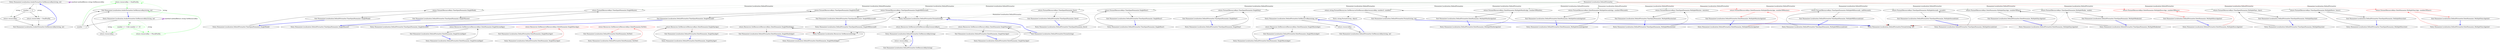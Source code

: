 digraph  {
n0 [label="Entry Humanizer.Localisation.ArabicFormatter.GetResourceKey(string, int)", span="6-6", cluster="Humanizer.Localisation.ArabicFormatter.GetResourceKey(string, int)"];
n1 [label="number == 2", span="8-8", cluster="Humanizer.Localisation.ArabicFormatter.GetResourceKey(string, int)"];
n2 [label="return resourceKey + DualPostfix;", span="10-10", cluster="Humanizer.Localisation.ArabicFormatter.GetResourceKey(string, int)"];
n3 [label="return resourceKey;", span="12-12", cluster="Humanizer.Localisation.ArabicFormatter.GetResourceKey(string, int)"];
n4 [label="Exit Humanizer.Localisation.ArabicFormatter.GetResourceKey(string, int)", span="6-6", cluster="Humanizer.Localisation.ArabicFormatter.GetResourceKey(string, int)"];
d2 [label="return resourceKey + DualPostfix;", span="12-12", cluster="Humanizer.Localisation.ArabicFormatter.GetResourceKey(string, int)", color=green, community=0];
d0 [label="Entry Humanizer.Localisation.ArabicFormatter.GetResourceKey(string, int)", span="7-7", cluster="Humanizer.Localisation.ArabicFormatter.GetResourceKey(string, int)"];
d1 [label="number == 2", span="10-10", cluster="Humanizer.Localisation.ArabicFormatter.GetResourceKey(string, int)"];
d6 [label="Exit Humanizer.Localisation.ArabicFormatter.GetResourceKey(string, int)", span="7-7", cluster="Humanizer.Localisation.ArabicFormatter.GetResourceKey(string, int)"];
d3 [label="number >= 3 && number <= 10", span="15-15", cluster="Humanizer.Localisation.ArabicFormatter.GetResourceKey(string, int)", color=green, community=1];
d4 [label="return resourceKey + PluralPostfix;", span="16-16", cluster="Humanizer.Localisation.ArabicFormatter.GetResourceKey(string, int)", color=green, community=1];
d5 [label="return resourceKey;", span="18-18", cluster="Humanizer.Localisation.ArabicFormatter.GetResourceKey(string, int)"];
m1_47 [label="Entry Humanizer.Localisation.DefaultFormatter.Format(string)", span="134-134", cluster="Humanizer.Localisation.DefaultFormatter.Format(string)", file="TimeSpanTests.cs"];
m1_81 [label="return Resources.GetResource(GetResourceKey(resourceKey));", span="136-136", cluster="Humanizer.Localisation.DefaultFormatter.Format(string)", file="TimeSpanTests.cs"];
m1_82 [label="Exit Humanizer.Localisation.DefaultFormatter.Format(string)", span="134-134", cluster="Humanizer.Localisation.DefaultFormatter.Format(string)", file="TimeSpanTests.cs"];
m1_10 [label="Entry Humanizer.Localisation.DefaultFormatter.DateHumanize_MultipleMonthsAgo(int)", span="19-19", cluster="Humanizer.Localisation.DefaultFormatter.DateHumanize_MultipleMonthsAgo(int)", file="TimeSpanTests.cs"];
m1_11 [label="return Format(ResourceKeys.DateHumanize.MultipleMonthsAgo, numberOfMonths);", span="21-21", cluster="Humanizer.Localisation.DefaultFormatter.DateHumanize_MultipleMonthsAgo(int)", file="TimeSpanTests.cs"];
m1_12 [label="Exit Humanizer.Localisation.DefaultFormatter.DateHumanize_MultipleMonthsAgo(int)", span="19-19", cluster="Humanizer.Localisation.DefaultFormatter.DateHumanize_MultipleMonthsAgo(int)", file="TimeSpanTests.cs"];
m1_32 [label="Entry Humanizer.Localisation.DefaultFormatter.DateHumanize_SingleSecondAgo()", span="54-54", cluster="Humanizer.Localisation.DefaultFormatter.DateHumanize_SingleSecondAgo()", file="TimeSpanTests.cs"];
m1_33 [label="return Resources.GetResource(ResourceKeys.DateHumanize.SingleSecondAgo);", span="56-56", cluster="Humanizer.Localisation.DefaultFormatter.DateHumanize_SingleSecondAgo()", file="TimeSpanTests.cs"];
m1_34 [label="Exit Humanizer.Localisation.DefaultFormatter.DateHumanize_SingleSecondAgo()", span="54-54", cluster="Humanizer.Localisation.DefaultFormatter.DateHumanize_SingleSecondAgo()", file="TimeSpanTests.cs"];
m1_86 [label="Entry Humanizer.Localisation.DefaultFormatter.GetResourceKey(string, int)", span="144-144", cluster="Humanizer.Localisation.DefaultFormatter.GetResourceKey(string, int)", file="TimeSpanTests.cs"];
m1_88 [label="return resourceKey;", span="146-146", cluster="Humanizer.Localisation.DefaultFormatter.GetResourceKey(string, int)", file="TimeSpanTests.cs"];
m1_89 [label="Exit Humanizer.Localisation.DefaultFormatter.GetResourceKey(string, int)", span="144-144", cluster="Humanizer.Localisation.DefaultFormatter.GetResourceKey(string, int)", file="TimeSpanTests.cs"];
m1_23 [label="Entry Humanizer.Localisation.DefaultFormatter.DateHumanize_SingleHourAgo()", span="39-39", cluster="Humanizer.Localisation.DefaultFormatter.DateHumanize_SingleHourAgo()", file="TimeSpanTests.cs"];
m1_24 [label="return Resources.GetResource(ResourceKeys.DateHumanize.SingleHourAgo);", span="41-41", cluster="Humanizer.Localisation.DefaultFormatter.DateHumanize_SingleHourAgo()", color=red, community=0, file="TimeSpanTests.cs"];
m1_25 [label="Exit Humanizer.Localisation.DefaultFormatter.DateHumanize_SingleHourAgo()", span="39-39", cluster="Humanizer.Localisation.DefaultFormatter.DateHumanize_SingleHourAgo()", file="TimeSpanTests.cs"];
m1_87 [label="Entry string.Format(string, object)", span="0-0", cluster="string.Format(string, object)", file="TimeSpanTests.cs"];
m1_44 [label="Entry Humanizer.Localisation.DefaultFormatter.TimeSpanHumanize_SingleWeek()", span="74-74", cluster="Humanizer.Localisation.DefaultFormatter.TimeSpanHumanize_SingleWeek()", file="TimeSpanTests.cs"];
m1_45 [label="return Format(ResourceKeys.TimeSpanHumanize.SingleWeek);", span="76-76", cluster="Humanizer.Localisation.DefaultFormatter.TimeSpanHumanize_SingleWeek()", file="TimeSpanTests.cs"];
m1_46 [label="Exit Humanizer.Localisation.DefaultFormatter.TimeSpanHumanize_SingleWeek()", span="74-74", cluster="Humanizer.Localisation.DefaultFormatter.TimeSpanHumanize_SingleWeek()", file="TimeSpanTests.cs"];
m1_13 [label="Entry Humanizer.Localisation.DefaultFormatter.DateHumanize_MultipleSecondsAgo(int)", span="24-24", cluster="Humanizer.Localisation.DefaultFormatter.DateHumanize_MultipleSecondsAgo(int)", file="TimeSpanTests.cs"];
m1_14 [label="return Format(ResourceKeys.DateHumanize.MultipleSecondsAgo, numberOfSeconds);", span="26-26", cluster="Humanizer.Localisation.DefaultFormatter.DateHumanize_MultipleSecondsAgo(int)", file="TimeSpanTests.cs"];
m1_15 [label="Exit Humanizer.Localisation.DefaultFormatter.DateHumanize_MultipleSecondsAgo(int)", span="24-24", cluster="Humanizer.Localisation.DefaultFormatter.DateHumanize_MultipleSecondsAgo(int)", file="TimeSpanTests.cs"];
m1_60 [label="Entry Humanizer.Localisation.DefaultFormatter.TimeSpanHumanize_MultipleMinutes(int)", span="99-99", cluster="Humanizer.Localisation.DefaultFormatter.TimeSpanHumanize_MultipleMinutes(int)", file="TimeSpanTests.cs"];
m1_61 [label="return Format(ResourceKeys.TimeSpanHumanize.MultipleMinutes, minutes);", span="101-101", cluster="Humanizer.Localisation.DefaultFormatter.TimeSpanHumanize_MultipleMinutes(int)", file="TimeSpanTests.cs"];
m1_62 [label="Exit Humanizer.Localisation.DefaultFormatter.TimeSpanHumanize_MultipleMinutes(int)", span="99-99", cluster="Humanizer.Localisation.DefaultFormatter.TimeSpanHumanize_MultipleMinutes(int)", file="TimeSpanTests.cs"];
m1_7 [label="Entry Humanizer.Localisation.DefaultFormatter.DateHumanize_MultipleMinutesAgo(int)", span="14-14", cluster="Humanizer.Localisation.DefaultFormatter.DateHumanize_MultipleMinutesAgo(int)", file="TimeSpanTests.cs"];
m1_8 [label="return Format(ResourceKeys.DateHumanize.MultipleMinutesAgo, numberOfMinutes);", span="16-16", cluster="Humanizer.Localisation.DefaultFormatter.DateHumanize_MultipleMinutesAgo(int)", color=red, community=0, file="TimeSpanTests.cs"];
m1_9 [label="Exit Humanizer.Localisation.DefaultFormatter.DateHumanize_MultipleMinutesAgo(int)", span="14-14", cluster="Humanizer.Localisation.DefaultFormatter.DateHumanize_MultipleMinutesAgo(int)", file="TimeSpanTests.cs"];
m1_63 [label="Entry Humanizer.Localisation.DefaultFormatter.TimeSpanHumanize_SingleMinute()", span="104-104", cluster="Humanizer.Localisation.DefaultFormatter.TimeSpanHumanize_SingleMinute()", file="TimeSpanTests.cs"];
m1_64 [label="return Format(ResourceKeys.TimeSpanHumanize.SingleMinute);", span="106-106", cluster="Humanizer.Localisation.DefaultFormatter.TimeSpanHumanize_SingleMinute()", file="TimeSpanTests.cs"];
m1_65 [label="Exit Humanizer.Localisation.DefaultFormatter.TimeSpanHumanize_SingleMinute()", span="104-104", cluster="Humanizer.Localisation.DefaultFormatter.TimeSpanHumanize_SingleMinute()", file="TimeSpanTests.cs"];
m1_26 [label="Entry Humanizer.Localisation.DefaultFormatter.DateHumanize_NotYet()", span="44-44", cluster="Humanizer.Localisation.DefaultFormatter.DateHumanize_NotYet()", file="TimeSpanTests.cs"];
m1_27 [label="return Resources.GetResource(ResourceKeys.DateHumanize.NotYet);", span="46-46", cluster="Humanizer.Localisation.DefaultFormatter.DateHumanize_NotYet()", color=red, community=0, file="TimeSpanTests.cs"];
m1_28 [label="Exit Humanizer.Localisation.DefaultFormatter.DateHumanize_NotYet()", span="44-44", cluster="Humanizer.Localisation.DefaultFormatter.DateHumanize_NotYet()", file="TimeSpanTests.cs"];
m1_72 [label="Entry Humanizer.Localisation.DefaultFormatter.TimeSpanHumanize_MultipleMilliseconds(int)", span="119-119", cluster="Humanizer.Localisation.DefaultFormatter.TimeSpanHumanize_MultipleMilliseconds(int)", file="TimeSpanTests.cs"];
m1_73 [label="return Format(ResourceKeys.TimeSpanHumanize.MultipleMilliseconds, milliSeconds);", span="121-121", cluster="Humanizer.Localisation.DefaultFormatter.TimeSpanHumanize_MultipleMilliseconds(int)", file="TimeSpanTests.cs"];
m1_74 [label="Exit Humanizer.Localisation.DefaultFormatter.TimeSpanHumanize_MultipleMilliseconds(int)", span="119-119", cluster="Humanizer.Localisation.DefaultFormatter.TimeSpanHumanize_MultipleMilliseconds(int)", file="TimeSpanTests.cs"];
m1_66 [label="Entry Humanizer.Localisation.DefaultFormatter.TimeSpanHumanize_MultipleSeconds(int)", span="109-109", cluster="Humanizer.Localisation.DefaultFormatter.TimeSpanHumanize_MultipleSeconds(int)", file="TimeSpanTests.cs"];
m1_67 [label="return Format(ResourceKeys.TimeSpanHumanize.MultipleSeconds, seconds);", span="111-111", cluster="Humanizer.Localisation.DefaultFormatter.TimeSpanHumanize_MultipleSeconds(int)", file="TimeSpanTests.cs"];
m1_68 [label="Exit Humanizer.Localisation.DefaultFormatter.TimeSpanHumanize_MultipleSeconds(int)", span="109-109", cluster="Humanizer.Localisation.DefaultFormatter.TimeSpanHumanize_MultipleSeconds(int)", file="TimeSpanTests.cs"];
m1_69 [label="Entry Humanizer.Localisation.DefaultFormatter.TimeSpanHumanize_SingleSecond()", span="114-114", cluster="Humanizer.Localisation.DefaultFormatter.TimeSpanHumanize_SingleSecond()", file="TimeSpanTests.cs"];
m1_70 [label="return Format(ResourceKeys.TimeSpanHumanize.SingleSecond);", span="116-116", cluster="Humanizer.Localisation.DefaultFormatter.TimeSpanHumanize_SingleSecond()", file="TimeSpanTests.cs"];
m1_71 [label="Exit Humanizer.Localisation.DefaultFormatter.TimeSpanHumanize_SingleSecond()", span="114-114", cluster="Humanizer.Localisation.DefaultFormatter.TimeSpanHumanize_SingleSecond()", file="TimeSpanTests.cs"];
m1_0 [label="Entry Humanizer.Localisation.DefaultFormatter.DateHumanize_MultipleDaysAgo(int)", span="4-4", cluster="Humanizer.Localisation.DefaultFormatter.DateHumanize_MultipleDaysAgo(int)", file="TimeSpanTests.cs"];
m1_1 [label="return Format(ResourceKeys.DateHumanize.MultipleDaysAgo, numberOfDays);", span="6-6", cluster="Humanizer.Localisation.DefaultFormatter.DateHumanize_MultipleDaysAgo(int)", file="TimeSpanTests.cs"];
m1_2 [label="Exit Humanizer.Localisation.DefaultFormatter.DateHumanize_MultipleDaysAgo(int)", span="4-4", cluster="Humanizer.Localisation.DefaultFormatter.DateHumanize_MultipleDaysAgo(int)", file="TimeSpanTests.cs"];
m1_41 [label="Entry Humanizer.Localisation.DefaultFormatter.TimeSpanHumanize_MultipleWeeks(int)", span="69-69", cluster="Humanizer.Localisation.DefaultFormatter.TimeSpanHumanize_MultipleWeeks(int)", file="TimeSpanTests.cs"];
m1_42 [label="return Format(ResourceKeys.TimeSpanHumanize.MultipleWeeks, weeks);", span="71-71", cluster="Humanizer.Localisation.DefaultFormatter.TimeSpanHumanize_MultipleWeeks(int)", file="TimeSpanTests.cs"];
m1_43 [label="Exit Humanizer.Localisation.DefaultFormatter.TimeSpanHumanize_MultipleWeeks(int)", span="69-69", cluster="Humanizer.Localisation.DefaultFormatter.TimeSpanHumanize_MultipleWeeks(int)", file="TimeSpanTests.cs"];
m1_38 [label="Entry Humanizer.Localisation.DefaultFormatter.DateHumanize_SingleDayAgo()", span="64-64", cluster="Humanizer.Localisation.DefaultFormatter.DateHumanize_SingleDayAgo()", file="TimeSpanTests.cs"];
m1_39 [label="return Resources.GetResource(ResourceKeys.DateHumanize.SingleDayAgo);", span="66-66", cluster="Humanizer.Localisation.DefaultFormatter.DateHumanize_SingleDayAgo()", file="TimeSpanTests.cs"];
m1_40 [label="Exit Humanizer.Localisation.DefaultFormatter.DateHumanize_SingleDayAgo()", span="64-64", cluster="Humanizer.Localisation.DefaultFormatter.DateHumanize_SingleDayAgo()", file="TimeSpanTests.cs"];
m1_29 [label="Entry Humanizer.Localisation.DefaultFormatter.DateHumanize_SingleMonthAgo()", span="49-49", cluster="Humanizer.Localisation.DefaultFormatter.DateHumanize_SingleMonthAgo()", file="TimeSpanTests.cs"];
m1_30 [label="return Resources.GetResource(ResourceKeys.DateHumanize.SingleMonthAgo);", span="51-51", cluster="Humanizer.Localisation.DefaultFormatter.DateHumanize_SingleMonthAgo()", file="TimeSpanTests.cs"];
m1_31 [label="Exit Humanizer.Localisation.DefaultFormatter.DateHumanize_SingleMonthAgo()", span="49-49", cluster="Humanizer.Localisation.DefaultFormatter.DateHumanize_SingleMonthAgo()", file="TimeSpanTests.cs"];
m1_75 [label="Entry Humanizer.Localisation.DefaultFormatter.TimeSpanHumanize_SingleMillisecond()", span="124-124", cluster="Humanizer.Localisation.DefaultFormatter.TimeSpanHumanize_SingleMillisecond()", file="TimeSpanTests.cs"];
m1_76 [label="return Format(ResourceKeys.TimeSpanHumanize.SingleMillisecond);", span="126-126", cluster="Humanizer.Localisation.DefaultFormatter.TimeSpanHumanize_SingleMillisecond()", file="TimeSpanTests.cs"];
m1_77 [label="Exit Humanizer.Localisation.DefaultFormatter.TimeSpanHumanize_SingleMillisecond()", span="124-124", cluster="Humanizer.Localisation.DefaultFormatter.TimeSpanHumanize_SingleMillisecond()", file="TimeSpanTests.cs"];
m1_78 [label="Entry Humanizer.Localisation.DefaultFormatter.TimeSpanHumanize_Zero()", span="129-129", cluster="Humanizer.Localisation.DefaultFormatter.TimeSpanHumanize_Zero()", file="TimeSpanTests.cs"];
m1_79 [label="return Format(ResourceKeys.TimeSpanHumanize.Zero);", span="131-131", cluster="Humanizer.Localisation.DefaultFormatter.TimeSpanHumanize_Zero()", file="TimeSpanTests.cs"];
m1_80 [label="Exit Humanizer.Localisation.DefaultFormatter.TimeSpanHumanize_Zero()", span="129-129", cluster="Humanizer.Localisation.DefaultFormatter.TimeSpanHumanize_Zero()", file="TimeSpanTests.cs"];
m1_35 [label="Entry Humanizer.Localisation.DefaultFormatter.DateHumanize_SingleYearAgo()", span="59-59", cluster="Humanizer.Localisation.DefaultFormatter.DateHumanize_SingleYearAgo()", file="TimeSpanTests.cs"];
m1_36 [label="return Resources.GetResource(ResourceKeys.DateHumanize.SingleYearAgo);", span="61-61", cluster="Humanizer.Localisation.DefaultFormatter.DateHumanize_SingleYearAgo()", file="TimeSpanTests.cs"];
m1_37 [label="Exit Humanizer.Localisation.DefaultFormatter.DateHumanize_SingleYearAgo()", span="59-59", cluster="Humanizer.Localisation.DefaultFormatter.DateHumanize_SingleYearAgo()", file="TimeSpanTests.cs"];
m1_83 [label="Entry Humanizer.Localisation.DefaultFormatter.GetResourceKey(string)", span="149-149", cluster="Humanizer.Localisation.DefaultFormatter.GetResourceKey(string)", file="TimeSpanTests.cs"];
m1_90 [label="return resourceKey;", span="151-151", cluster="Humanizer.Localisation.DefaultFormatter.GetResourceKey(string)", file="TimeSpanTests.cs"];
m1_91 [label="Exit Humanizer.Localisation.DefaultFormatter.GetResourceKey(string)", span="149-149", cluster="Humanizer.Localisation.DefaultFormatter.GetResourceKey(string)", file="TimeSpanTests.cs"];
m1_4 [label="Entry Humanizer.Localisation.DefaultFormatter.DateHumanize_MultipleHoursAgo(int)", span="9-9", cluster="Humanizer.Localisation.DefaultFormatter.DateHumanize_MultipleHoursAgo(int)", file="TimeSpanTests.cs"];
m1_5 [label="return Format(ResourceKeys.DateHumanize.MultipleHoursAgo, numberOfHours);", span="11-11", cluster="Humanizer.Localisation.DefaultFormatter.DateHumanize_MultipleHoursAgo(int)", color=red, community=0, file="TimeSpanTests.cs"];
m1_6 [label="Exit Humanizer.Localisation.DefaultFormatter.DateHumanize_MultipleHoursAgo(int)", span="9-9", cluster="Humanizer.Localisation.DefaultFormatter.DateHumanize_MultipleHoursAgo(int)", file="TimeSpanTests.cs"];
m1_19 [label="Entry Humanizer.Localisation.DefaultFormatter.DateHumanize_SingleMinuteAgo()", span="34-34", cluster="Humanizer.Localisation.DefaultFormatter.DateHumanize_SingleMinuteAgo()", file="TimeSpanTests.cs"];
m1_20 [label="return Resources.GetResource(ResourceKeys.DateHumanize.SingleMinuteAgo);", span="36-36", cluster="Humanizer.Localisation.DefaultFormatter.DateHumanize_SingleMinuteAgo()", file="TimeSpanTests.cs"];
m1_21 [label="Exit Humanizer.Localisation.DefaultFormatter.DateHumanize_SingleMinuteAgo()", span="34-34", cluster="Humanizer.Localisation.DefaultFormatter.DateHumanize_SingleMinuteAgo()", file="TimeSpanTests.cs"];
m1_3 [label="Entry Humanizer.Localisation.DefaultFormatter.Format(string, int)", span="139-139", cluster="Humanizer.Localisation.DefaultFormatter.Format(string, int)", file="TimeSpanTests.cs"];
m1_84 [label="return string.Format(Resources.GetResource(GetResourceKey(resourceKey, number)), number);", span="141-141", cluster="Humanizer.Localisation.DefaultFormatter.Format(string, int)", file="TimeSpanTests.cs"];
m1_85 [label="Exit Humanizer.Localisation.DefaultFormatter.Format(string, int)", span="139-139", cluster="Humanizer.Localisation.DefaultFormatter.Format(string, int)", file="TimeSpanTests.cs"];
m1_48 [label="Entry Humanizer.Localisation.DefaultFormatter.TimeSpanHumanize_MultipleDays(int)", span="79-79", cluster="Humanizer.Localisation.DefaultFormatter.TimeSpanHumanize_MultipleDays(int)", file="TimeSpanTests.cs"];
m1_49 [label="return Format(ResourceKeys.TimeSpanHumanize.MultipleDays, days);", span="81-81", cluster="Humanizer.Localisation.DefaultFormatter.TimeSpanHumanize_MultipleDays(int)", file="TimeSpanTests.cs"];
m1_50 [label="Exit Humanizer.Localisation.DefaultFormatter.TimeSpanHumanize_MultipleDays(int)", span="79-79", cluster="Humanizer.Localisation.DefaultFormatter.TimeSpanHumanize_MultipleDays(int)", file="TimeSpanTests.cs"];
m1_22 [label="Entry Humanizer.Localisation.Resources.GetResource(string)", span="27-27", cluster="Humanizer.Localisation.Resources.GetResource(string)", file="TimeSpanTests.cs"];
m1_57 [label="Entry Humanizer.Localisation.DefaultFormatter.TimeSpanHumanize_SingleHour()", span="94-94", cluster="Humanizer.Localisation.DefaultFormatter.TimeSpanHumanize_SingleHour()", file="TimeSpanTests.cs"];
m1_58 [label="return Format(ResourceKeys.TimeSpanHumanize.SingleHour);", span="96-96", cluster="Humanizer.Localisation.DefaultFormatter.TimeSpanHumanize_SingleHour()", file="TimeSpanTests.cs"];
m1_59 [label="Exit Humanizer.Localisation.DefaultFormatter.TimeSpanHumanize_SingleHour()", span="94-94", cluster="Humanizer.Localisation.DefaultFormatter.TimeSpanHumanize_SingleHour()", file="TimeSpanTests.cs"];
m1_54 [label="Entry Humanizer.Localisation.DefaultFormatter.TimeSpanHumanize_MultipleHours(int)", span="89-89", cluster="Humanizer.Localisation.DefaultFormatter.TimeSpanHumanize_MultipleHours(int)", file="TimeSpanTests.cs"];
m1_55 [label="return Format(ResourceKeys.TimeSpanHumanize.MultipleHours, hours);", span="91-91", cluster="Humanizer.Localisation.DefaultFormatter.TimeSpanHumanize_MultipleHours(int)", file="TimeSpanTests.cs"];
m1_56 [label="Exit Humanizer.Localisation.DefaultFormatter.TimeSpanHumanize_MultipleHours(int)", span="89-89", cluster="Humanizer.Localisation.DefaultFormatter.TimeSpanHumanize_MultipleHours(int)", file="TimeSpanTests.cs"];
m1_51 [label="Entry Humanizer.Localisation.DefaultFormatter.TimeSpanHumanize_SingleDay()", span="84-84", cluster="Humanizer.Localisation.DefaultFormatter.TimeSpanHumanize_SingleDay()", file="TimeSpanTests.cs"];
m1_52 [label="return Format(ResourceKeys.TimeSpanHumanize.SingleDay);", span="86-86", cluster="Humanizer.Localisation.DefaultFormatter.TimeSpanHumanize_SingleDay()", file="TimeSpanTests.cs"];
m1_53 [label="Exit Humanizer.Localisation.DefaultFormatter.TimeSpanHumanize_SingleDay()", span="84-84", cluster="Humanizer.Localisation.DefaultFormatter.TimeSpanHumanize_SingleDay()", file="TimeSpanTests.cs"];
m1_16 [label="Entry Humanizer.Localisation.DefaultFormatter.DateHumanize_MultipleYearsAgo(int)", span="29-29", cluster="Humanizer.Localisation.DefaultFormatter.DateHumanize_MultipleYearsAgo(int)", file="TimeSpanTests.cs"];
m1_17 [label="return Format(ResourceKeys.DateHumanize.MultipleYearsAgo, numberOfYears);", span="31-31", cluster="Humanizer.Localisation.DefaultFormatter.DateHumanize_MultipleYearsAgo(int)", color=red, community=0, file="TimeSpanTests.cs"];
m1_18 [label="Exit Humanizer.Localisation.DefaultFormatter.DateHumanize_MultipleYearsAgo(int)", span="29-29", cluster="Humanizer.Localisation.DefaultFormatter.DateHumanize_MultipleYearsAgo(int)", file="TimeSpanTests.cs"];
m1_92 [label="Humanizer.Localisation.DefaultFormatter", span="", file="TimeSpanTests.cs"];
n0 -> n1  [key=0, style=solid];
n0 -> n2  [key=1, style=dashed, color=darkseagreen4, label=string];
n0 -> n3  [key=1, style=dashed, color=darkseagreen4, label=string];
n0 -> n0  [key=3, color=darkorchid, style=bold, label="method methodReturn string GetResourceKey"];
n1 -> n2  [key=0, style=solid];
n1 -> n3  [key=0, style=solid];
n2 -> n4  [key=0, style=solid];
n3 -> n4  [key=0, style=solid];
n4 -> n0  [key=0, style=bold, color=blue];
d2 -> d6  [key=0, style=solid, color=green];
d0 -> d2  [key=1, style=dashed, color=green, label=string];
d0 -> d3  [key=1, style=dashed, color=green, label=int];
d0 -> d4  [key=1, style=dashed, color=green, label=string];
d0 -> d0  [key=3, color=darkorchid, style=bold, label="method methodReturn string GetResourceKey"];
d0 -> d1  [key=0, style=solid];
d0 -> d5  [key=1, style=dashed, color=darkseagreen4, label=string];
d1 -> d2  [key=0, style=solid, color=green];
d1 -> d6  [key=0, style=solid];
d6 -> d0  [key=0, style=bold, color=blue];
d3 -> d4  [key=0, style=solid, color=green];
d3 -> d5  [key=0, style=solid, color=green];
d4 -> d6  [key=0, style=solid, color=green];
d5 -> d6  [key=0, style=solid];
m1_47 -> m1_81  [key=0, style=solid];
m1_81 -> m1_82  [key=0, style=solid];
m1_81 -> m1_83  [key=2, style=dotted];
m1_81 -> m1_22  [key=2, style=dotted];
m1_82 -> m1_47  [key=0, style=bold, color=blue];
m1_10 -> m1_11  [key=0, style=solid];
m1_11 -> m1_12  [key=0, style=solid];
m1_11 -> m1_3  [key=2, style=dotted];
m1_12 -> m1_10  [key=0, style=bold, color=blue];
m1_32 -> m1_33  [key=0, style=solid];
m1_33 -> m1_34  [key=0, style=solid];
m1_33 -> m1_22  [key=2, style=dotted];
m1_34 -> m1_32  [key=0, style=bold, color=blue];
m1_86 -> m1_88  [key=0, style=solid];
m1_88 -> m1_89  [key=0, style=solid];
m1_89 -> m1_86  [key=0, style=bold, color=blue];
m1_23 -> m1_24  [key=0, style=solid, color=red];
m1_24 -> m1_25  [key=0, style=solid, color=red];
m1_24 -> m1_22  [key=2, style=dotted, color=red];
m1_25 -> m1_23  [key=0, style=bold, color=blue];
m1_44 -> m1_45  [key=0, style=solid];
m1_45 -> m1_46  [key=0, style=solid];
m1_45 -> m1_47  [key=2, style=dotted];
m1_46 -> m1_44  [key=0, style=bold, color=blue];
m1_13 -> m1_14  [key=0, style=solid];
m1_14 -> m1_15  [key=0, style=solid];
m1_14 -> m1_3  [key=2, style=dotted];
m1_15 -> m1_13  [key=0, style=bold, color=blue];
m1_60 -> m1_61  [key=0, style=solid];
m1_61 -> m1_62  [key=0, style=solid];
m1_61 -> m1_3  [key=2, style=dotted];
m1_62 -> m1_60  [key=0, style=bold, color=blue];
m1_7 -> m1_8  [key=0, style=solid, color=red];
m1_8 -> m1_9  [key=0, style=solid, color=red];
m1_8 -> m1_3  [key=2, style=dotted, color=red];
m1_9 -> m1_7  [key=0, style=bold, color=blue];
m1_63 -> m1_64  [key=0, style=solid];
m1_64 -> m1_65  [key=0, style=solid];
m1_64 -> m1_47  [key=2, style=dotted];
m1_65 -> m1_63  [key=0, style=bold, color=blue];
m1_26 -> m1_27  [key=0, style=solid, color=red];
m1_27 -> m1_28  [key=0, style=solid, color=red];
m1_27 -> m1_22  [key=2, style=dotted, color=red];
m1_28 -> m1_26  [key=0, style=bold, color=blue];
m1_72 -> m1_73  [key=0, style=solid];
m1_73 -> m1_74  [key=0, style=solid];
m1_73 -> m1_3  [key=2, style=dotted];
m1_74 -> m1_72  [key=0, style=bold, color=blue];
m1_66 -> m1_67  [key=0, style=solid];
m1_67 -> m1_68  [key=0, style=solid];
m1_67 -> m1_3  [key=2, style=dotted];
m1_68 -> m1_66  [key=0, style=bold, color=blue];
m1_69 -> m1_70  [key=0, style=solid];
m1_70 -> m1_71  [key=0, style=solid];
m1_70 -> m1_47  [key=2, style=dotted];
m1_71 -> m1_69  [key=0, style=bold, color=blue];
m1_0 -> m1_1  [key=0, style=solid];
m1_1 -> m1_2  [key=0, style=solid];
m1_1 -> m1_3  [key=2, style=dotted];
m1_2 -> m1_0  [key=0, style=bold, color=blue];
m1_41 -> m1_42  [key=0, style=solid];
m1_42 -> m1_43  [key=0, style=solid];
m1_42 -> m1_3  [key=2, style=dotted];
m1_43 -> m1_41  [key=0, style=bold, color=blue];
m1_38 -> m1_39  [key=0, style=solid];
m1_39 -> m1_40  [key=0, style=solid];
m1_39 -> m1_22  [key=2, style=dotted];
m1_40 -> m1_38  [key=0, style=bold, color=blue];
m1_29 -> m1_30  [key=0, style=solid];
m1_30 -> m1_31  [key=0, style=solid];
m1_30 -> m1_22  [key=2, style=dotted];
m1_31 -> m1_29  [key=0, style=bold, color=blue];
m1_75 -> m1_76  [key=0, style=solid];
m1_76 -> m1_77  [key=0, style=solid];
m1_76 -> m1_47  [key=2, style=dotted];
m1_77 -> m1_75  [key=0, style=bold, color=blue];
m1_78 -> m1_79  [key=0, style=solid];
m1_79 -> m1_80  [key=0, style=solid];
m1_79 -> m1_47  [key=2, style=dotted];
m1_80 -> m1_78  [key=0, style=bold, color=blue];
m1_35 -> m1_36  [key=0, style=solid];
m1_36 -> m1_37  [key=0, style=solid];
m1_36 -> m1_22  [key=2, style=dotted];
m1_37 -> m1_35  [key=0, style=bold, color=blue];
m1_83 -> m1_90  [key=0, style=solid];
m1_90 -> m1_91  [key=0, style=solid];
m1_91 -> m1_83  [key=0, style=bold, color=blue];
m1_4 -> m1_5  [key=0, style=solid, color=red];
m1_5 -> m1_6  [key=0, style=solid, color=red];
m1_5 -> m1_3  [key=2, style=dotted, color=red];
m1_6 -> m1_4  [key=0, style=bold, color=blue];
m1_19 -> m1_20  [key=0, style=solid];
m1_20 -> m1_21  [key=0, style=solid];
m1_20 -> m1_22  [key=2, style=dotted];
m1_21 -> m1_19  [key=0, style=bold, color=blue];
m1_3 -> m1_84  [key=0, style=solid];
m1_84 -> m1_85  [key=0, style=solid];
m1_84 -> m1_86  [key=2, style=dotted];
m1_84 -> m1_22  [key=2, style=dotted];
m1_84 -> m1_87  [key=2, style=dotted];
m1_85 -> m1_3  [key=0, style=bold, color=blue];
m1_48 -> m1_49  [key=0, style=solid];
m1_49 -> m1_50  [key=0, style=solid];
m1_49 -> m1_3  [key=2, style=dotted];
m1_50 -> m1_48  [key=0, style=bold, color=blue];
m1_57 -> m1_58  [key=0, style=solid];
m1_58 -> m1_59  [key=0, style=solid];
m1_58 -> m1_47  [key=2, style=dotted];
m1_59 -> m1_57  [key=0, style=bold, color=blue];
m1_54 -> m1_55  [key=0, style=solid];
m1_55 -> m1_56  [key=0, style=solid];
m1_55 -> m1_3  [key=2, style=dotted];
m1_56 -> m1_54  [key=0, style=bold, color=blue];
m1_51 -> m1_52  [key=0, style=solid];
m1_52 -> m1_53  [key=0, style=solid];
m1_52 -> m1_47  [key=2, style=dotted];
m1_53 -> m1_51  [key=0, style=bold, color=blue];
m1_16 -> m1_17  [key=0, style=solid, color=red];
m1_17 -> m1_18  [key=0, style=solid, color=red];
m1_17 -> m1_3  [key=2, style=dotted, color=red];
m1_18 -> m1_16  [key=0, style=bold, color=blue];
m1_92 -> m1_1  [key=1, style=dashed, color=darkseagreen4, label="Humanizer.Localisation.DefaultFormatter"];
m1_92 -> m1_5  [key=1, style=dashed, color=red, label="Humanizer.Localisation.DefaultFormatter"];
m1_92 -> m1_8  [key=1, style=dashed, color=red, label="Humanizer.Localisation.DefaultFormatter"];
m1_92 -> m1_11  [key=1, style=dashed, color=darkseagreen4, label="Humanizer.Localisation.DefaultFormatter"];
m1_92 -> m1_14  [key=1, style=dashed, color=darkseagreen4, label="Humanizer.Localisation.DefaultFormatter"];
m1_92 -> m1_17  [key=1, style=dashed, color=red, label="Humanizer.Localisation.DefaultFormatter"];
m1_92 -> m1_42  [key=1, style=dashed, color=darkseagreen4, label="Humanizer.Localisation.DefaultFormatter"];
m1_92 -> m1_45  [key=1, style=dashed, color=darkseagreen4, label="Humanizer.Localisation.DefaultFormatter"];
m1_92 -> m1_49  [key=1, style=dashed, color=darkseagreen4, label="Humanizer.Localisation.DefaultFormatter"];
m1_92 -> m1_52  [key=1, style=dashed, color=darkseagreen4, label="Humanizer.Localisation.DefaultFormatter"];
m1_92 -> m1_55  [key=1, style=dashed, color=darkseagreen4, label="Humanizer.Localisation.DefaultFormatter"];
m1_92 -> m1_58  [key=1, style=dashed, color=darkseagreen4, label="Humanizer.Localisation.DefaultFormatter"];
m1_92 -> m1_61  [key=1, style=dashed, color=darkseagreen4, label="Humanizer.Localisation.DefaultFormatter"];
m1_92 -> m1_64  [key=1, style=dashed, color=darkseagreen4, label="Humanizer.Localisation.DefaultFormatter"];
m1_92 -> m1_67  [key=1, style=dashed, color=darkseagreen4, label="Humanizer.Localisation.DefaultFormatter"];
m1_92 -> m1_70  [key=1, style=dashed, color=darkseagreen4, label="Humanizer.Localisation.DefaultFormatter"];
m1_92 -> m1_73  [key=1, style=dashed, color=darkseagreen4, label="Humanizer.Localisation.DefaultFormatter"];
m1_92 -> m1_76  [key=1, style=dashed, color=darkseagreen4, label="Humanizer.Localisation.DefaultFormatter"];
m1_92 -> m1_79  [key=1, style=dashed, color=darkseagreen4, label="Humanizer.Localisation.DefaultFormatter"];
m1_92 -> m1_81  [key=1, style=dashed, color=darkseagreen4, label="Humanizer.Localisation.DefaultFormatter"];
m1_92 -> m1_84  [key=1, style=dashed, color=darkseagreen4, label="Humanizer.Localisation.DefaultFormatter"];
}
